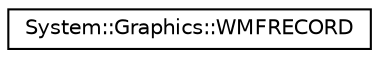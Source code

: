 digraph G
{
  edge [fontname="Helvetica",fontsize="10",labelfontname="Helvetica",labelfontsize="10"];
  node [fontname="Helvetica",fontsize="10",shape=record];
  rankdir="LR";
  Node1 [label="System::Graphics::WMFRECORD",height=0.2,width=0.4,color="black", fillcolor="white", style="filled",URL="$struct_system_1_1_graphics_1_1_w_m_f_r_e_c_o_r_d.html"];
}

